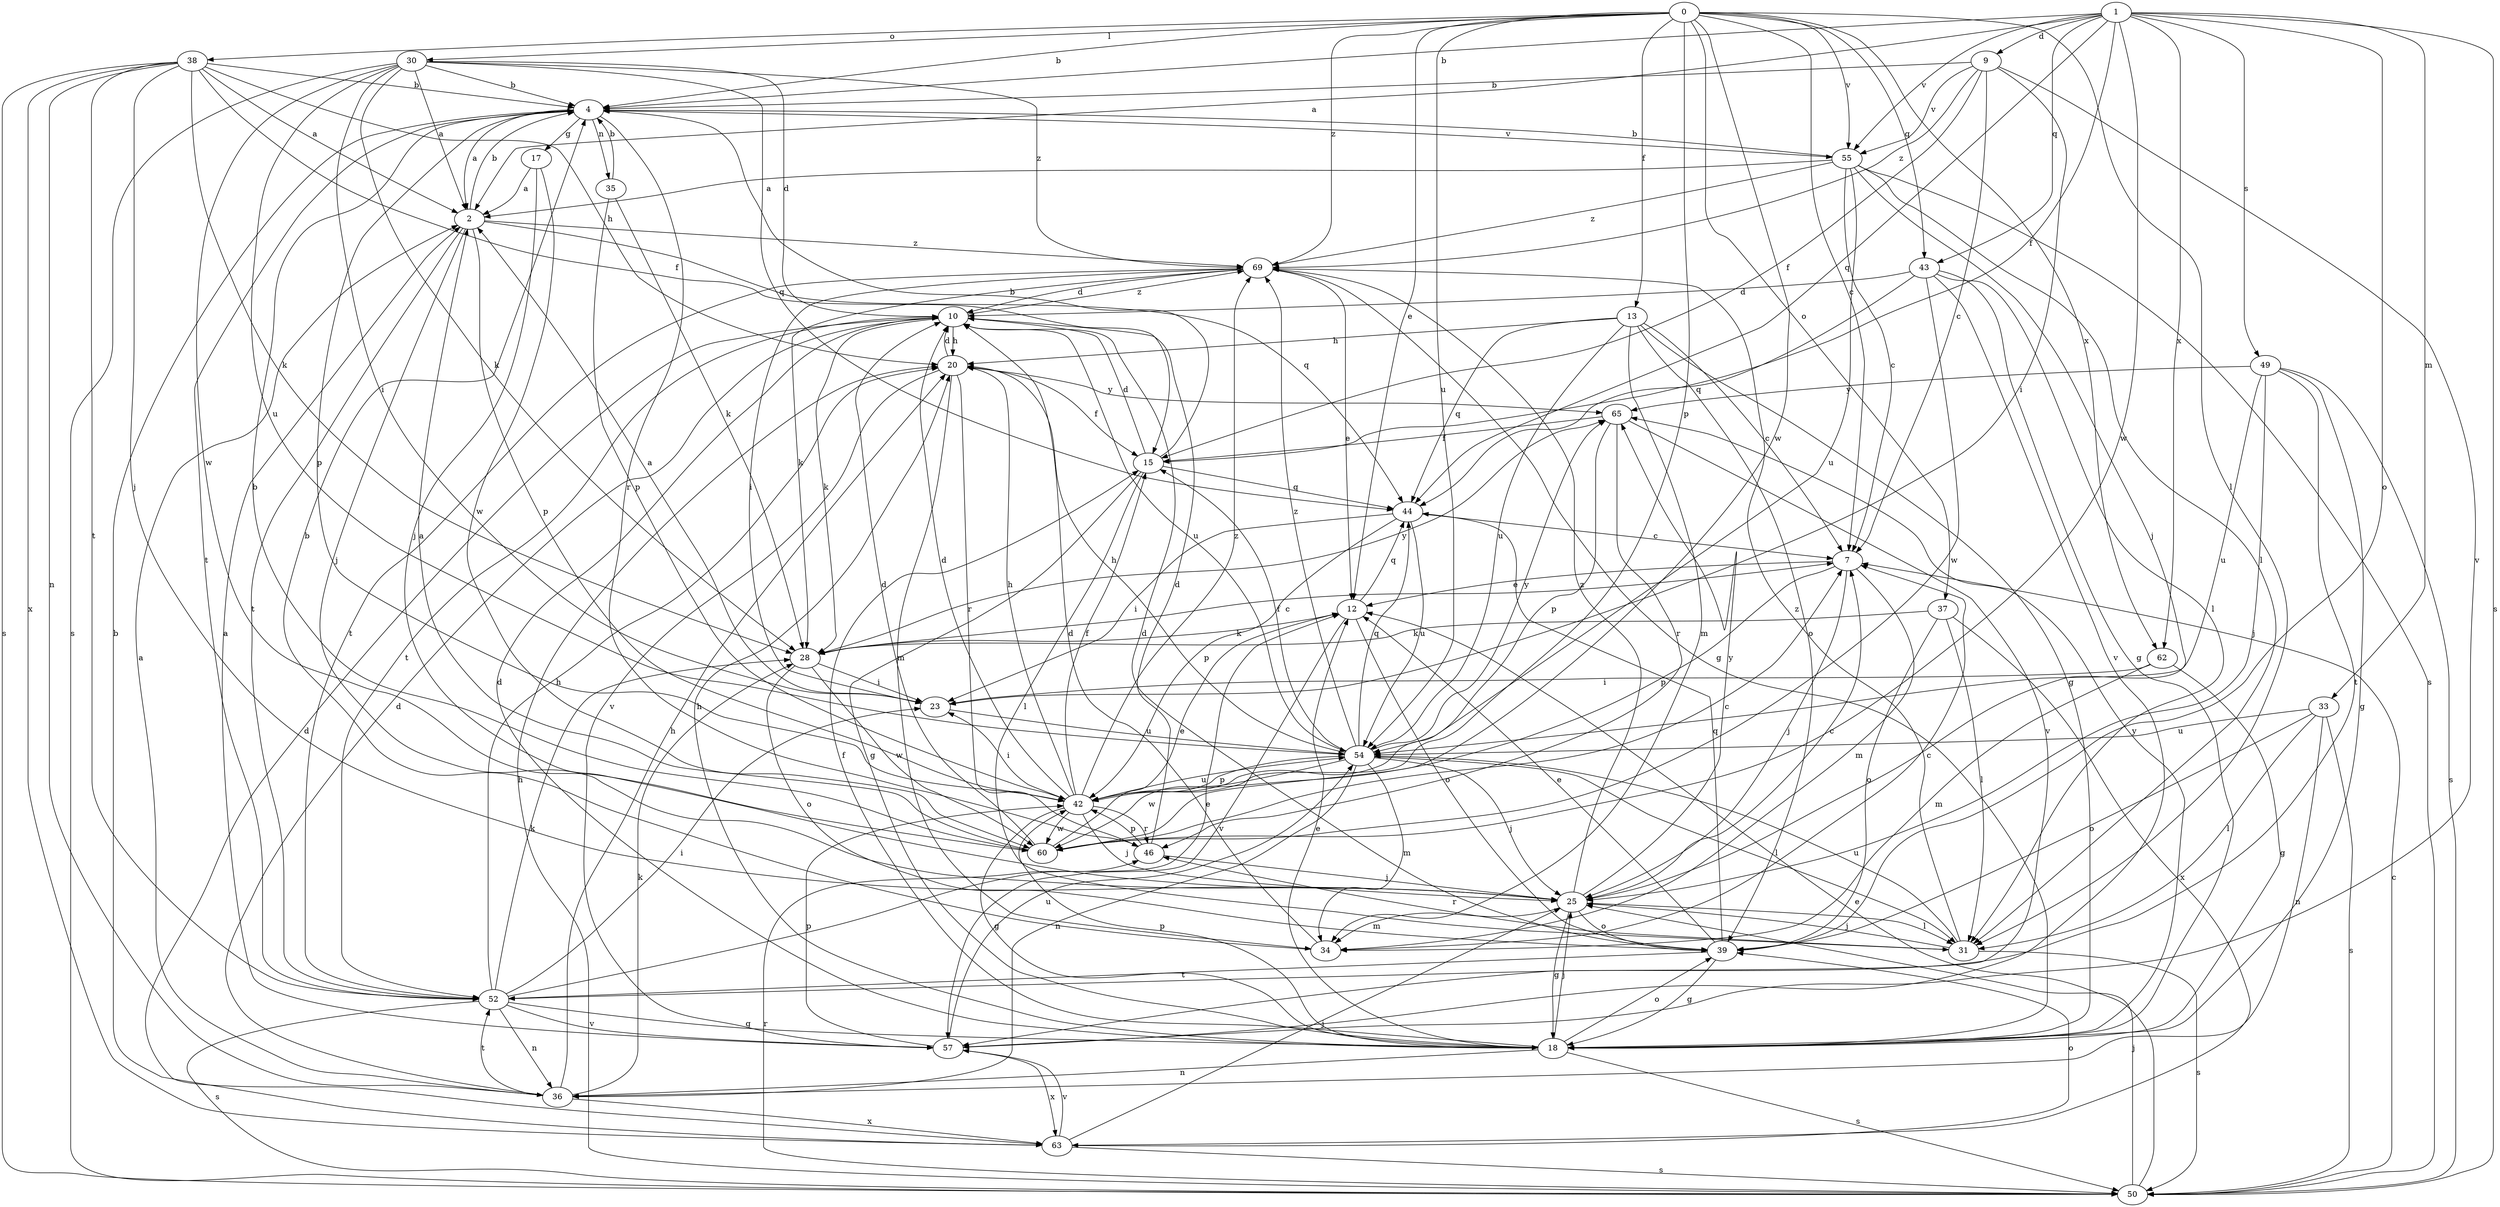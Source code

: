 strict digraph  {
0;
1;
2;
4;
7;
9;
10;
12;
13;
15;
17;
18;
20;
23;
25;
28;
30;
31;
33;
34;
35;
36;
37;
38;
39;
42;
43;
44;
46;
49;
50;
52;
54;
55;
57;
60;
62;
63;
65;
69;
0 -> 4  [label=b];
0 -> 7  [label=c];
0 -> 12  [label=e];
0 -> 13  [label=f];
0 -> 30  [label=l];
0 -> 31  [label=l];
0 -> 37  [label=o];
0 -> 38  [label=o];
0 -> 42  [label=p];
0 -> 43  [label=q];
0 -> 54  [label=u];
0 -> 55  [label=v];
0 -> 60  [label=w];
0 -> 62  [label=x];
0 -> 69  [label=z];
1 -> 2  [label=a];
1 -> 4  [label=b];
1 -> 9  [label=d];
1 -> 15  [label=f];
1 -> 33  [label=m];
1 -> 39  [label=o];
1 -> 43  [label=q];
1 -> 44  [label=q];
1 -> 49  [label=s];
1 -> 50  [label=s];
1 -> 55  [label=v];
1 -> 60  [label=w];
1 -> 62  [label=x];
2 -> 4  [label=b];
2 -> 25  [label=j];
2 -> 42  [label=p];
2 -> 44  [label=q];
2 -> 52  [label=t];
2 -> 69  [label=z];
4 -> 2  [label=a];
4 -> 17  [label=g];
4 -> 35  [label=n];
4 -> 42  [label=p];
4 -> 46  [label=r];
4 -> 52  [label=t];
4 -> 55  [label=v];
7 -> 12  [label=e];
7 -> 25  [label=j];
7 -> 34  [label=m];
7 -> 42  [label=p];
9 -> 4  [label=b];
9 -> 7  [label=c];
9 -> 15  [label=f];
9 -> 23  [label=i];
9 -> 55  [label=v];
9 -> 57  [label=v];
9 -> 69  [label=z];
10 -> 20  [label=h];
10 -> 28  [label=k];
10 -> 52  [label=t];
10 -> 54  [label=u];
10 -> 69  [label=z];
12 -> 28  [label=k];
12 -> 39  [label=o];
12 -> 44  [label=q];
12 -> 57  [label=v];
13 -> 7  [label=c];
13 -> 18  [label=g];
13 -> 20  [label=h];
13 -> 34  [label=m];
13 -> 39  [label=o];
13 -> 44  [label=q];
13 -> 54  [label=u];
15 -> 4  [label=b];
15 -> 10  [label=d];
15 -> 18  [label=g];
15 -> 31  [label=l];
15 -> 44  [label=q];
17 -> 2  [label=a];
17 -> 25  [label=j];
17 -> 60  [label=w];
18 -> 10  [label=d];
18 -> 12  [label=e];
18 -> 15  [label=f];
18 -> 20  [label=h];
18 -> 25  [label=j];
18 -> 36  [label=n];
18 -> 39  [label=o];
18 -> 42  [label=p];
18 -> 50  [label=s];
18 -> 65  [label=y];
20 -> 10  [label=d];
20 -> 15  [label=f];
20 -> 34  [label=m];
20 -> 46  [label=r];
20 -> 57  [label=v];
20 -> 65  [label=y];
23 -> 2  [label=a];
23 -> 54  [label=u];
25 -> 7  [label=c];
25 -> 18  [label=g];
25 -> 31  [label=l];
25 -> 34  [label=m];
25 -> 39  [label=o];
25 -> 65  [label=y];
25 -> 69  [label=z];
28 -> 7  [label=c];
28 -> 23  [label=i];
28 -> 39  [label=o];
28 -> 60  [label=w];
28 -> 65  [label=y];
30 -> 2  [label=a];
30 -> 4  [label=b];
30 -> 10  [label=d];
30 -> 23  [label=i];
30 -> 28  [label=k];
30 -> 44  [label=q];
30 -> 50  [label=s];
30 -> 54  [label=u];
30 -> 60  [label=w];
30 -> 69  [label=z];
31 -> 25  [label=j];
31 -> 46  [label=r];
31 -> 50  [label=s];
31 -> 54  [label=u];
31 -> 69  [label=z];
33 -> 31  [label=l];
33 -> 36  [label=n];
33 -> 39  [label=o];
33 -> 50  [label=s];
33 -> 54  [label=u];
34 -> 4  [label=b];
34 -> 7  [label=c];
34 -> 10  [label=d];
35 -> 4  [label=b];
35 -> 28  [label=k];
35 -> 42  [label=p];
36 -> 2  [label=a];
36 -> 10  [label=d];
36 -> 20  [label=h];
36 -> 28  [label=k];
36 -> 52  [label=t];
36 -> 63  [label=x];
37 -> 28  [label=k];
37 -> 31  [label=l];
37 -> 39  [label=o];
37 -> 63  [label=x];
38 -> 2  [label=a];
38 -> 4  [label=b];
38 -> 15  [label=f];
38 -> 20  [label=h];
38 -> 25  [label=j];
38 -> 28  [label=k];
38 -> 36  [label=n];
38 -> 50  [label=s];
38 -> 52  [label=t];
38 -> 63  [label=x];
39 -> 10  [label=d];
39 -> 12  [label=e];
39 -> 18  [label=g];
39 -> 44  [label=q];
39 -> 52  [label=t];
42 -> 10  [label=d];
42 -> 15  [label=f];
42 -> 18  [label=g];
42 -> 20  [label=h];
42 -> 23  [label=i];
42 -> 25  [label=j];
42 -> 46  [label=r];
42 -> 54  [label=u];
42 -> 60  [label=w];
42 -> 69  [label=z];
43 -> 10  [label=d];
43 -> 18  [label=g];
43 -> 31  [label=l];
43 -> 44  [label=q];
43 -> 57  [label=v];
43 -> 60  [label=w];
44 -> 7  [label=c];
44 -> 23  [label=i];
44 -> 42  [label=p];
44 -> 54  [label=u];
46 -> 10  [label=d];
46 -> 25  [label=j];
46 -> 42  [label=p];
49 -> 18  [label=g];
49 -> 25  [label=j];
49 -> 50  [label=s];
49 -> 52  [label=t];
49 -> 54  [label=u];
49 -> 65  [label=y];
50 -> 7  [label=c];
50 -> 12  [label=e];
50 -> 20  [label=h];
50 -> 25  [label=j];
50 -> 46  [label=r];
52 -> 12  [label=e];
52 -> 18  [label=g];
52 -> 20  [label=h];
52 -> 23  [label=i];
52 -> 28  [label=k];
52 -> 36  [label=n];
52 -> 50  [label=s];
52 -> 57  [label=v];
54 -> 15  [label=f];
54 -> 20  [label=h];
54 -> 25  [label=j];
54 -> 31  [label=l];
54 -> 34  [label=m];
54 -> 36  [label=n];
54 -> 42  [label=p];
54 -> 44  [label=q];
54 -> 60  [label=w];
54 -> 65  [label=y];
54 -> 69  [label=z];
55 -> 2  [label=a];
55 -> 4  [label=b];
55 -> 7  [label=c];
55 -> 25  [label=j];
55 -> 31  [label=l];
55 -> 50  [label=s];
55 -> 54  [label=u];
55 -> 69  [label=z];
57 -> 2  [label=a];
57 -> 42  [label=p];
57 -> 54  [label=u];
57 -> 63  [label=x];
60 -> 2  [label=a];
60 -> 4  [label=b];
60 -> 7  [label=c];
60 -> 10  [label=d];
60 -> 12  [label=e];
62 -> 18  [label=g];
62 -> 23  [label=i];
62 -> 34  [label=m];
63 -> 4  [label=b];
63 -> 10  [label=d];
63 -> 25  [label=j];
63 -> 39  [label=o];
63 -> 50  [label=s];
63 -> 57  [label=v];
65 -> 15  [label=f];
65 -> 42  [label=p];
65 -> 46  [label=r];
65 -> 57  [label=v];
69 -> 10  [label=d];
69 -> 12  [label=e];
69 -> 18  [label=g];
69 -> 23  [label=i];
69 -> 28  [label=k];
69 -> 52  [label=t];
}
